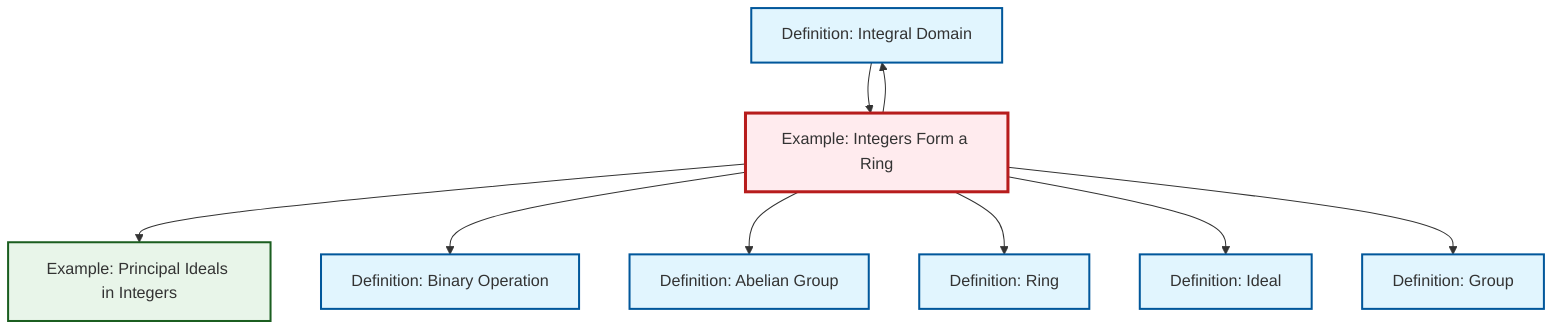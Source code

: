 graph TD
    classDef definition fill:#e1f5fe,stroke:#01579b,stroke-width:2px
    classDef theorem fill:#f3e5f5,stroke:#4a148c,stroke-width:2px
    classDef axiom fill:#fff3e0,stroke:#e65100,stroke-width:2px
    classDef example fill:#e8f5e9,stroke:#1b5e20,stroke-width:2px
    classDef current fill:#ffebee,stroke:#b71c1c,stroke-width:3px
    def-group["Definition: Group"]:::definition
    def-abelian-group["Definition: Abelian Group"]:::definition
    ex-principal-ideal["Example: Principal Ideals in Integers"]:::example
    def-ideal["Definition: Ideal"]:::definition
    def-integral-domain["Definition: Integral Domain"]:::definition
    def-binary-operation["Definition: Binary Operation"]:::definition
    def-ring["Definition: Ring"]:::definition
    ex-integers-ring["Example: Integers Form a Ring"]:::example
    ex-integers-ring --> ex-principal-ideal
    ex-integers-ring --> def-binary-operation
    ex-integers-ring --> def-abelian-group
    def-integral-domain --> ex-integers-ring
    ex-integers-ring --> def-integral-domain
    ex-integers-ring --> def-ring
    ex-integers-ring --> def-ideal
    ex-integers-ring --> def-group
    class ex-integers-ring current